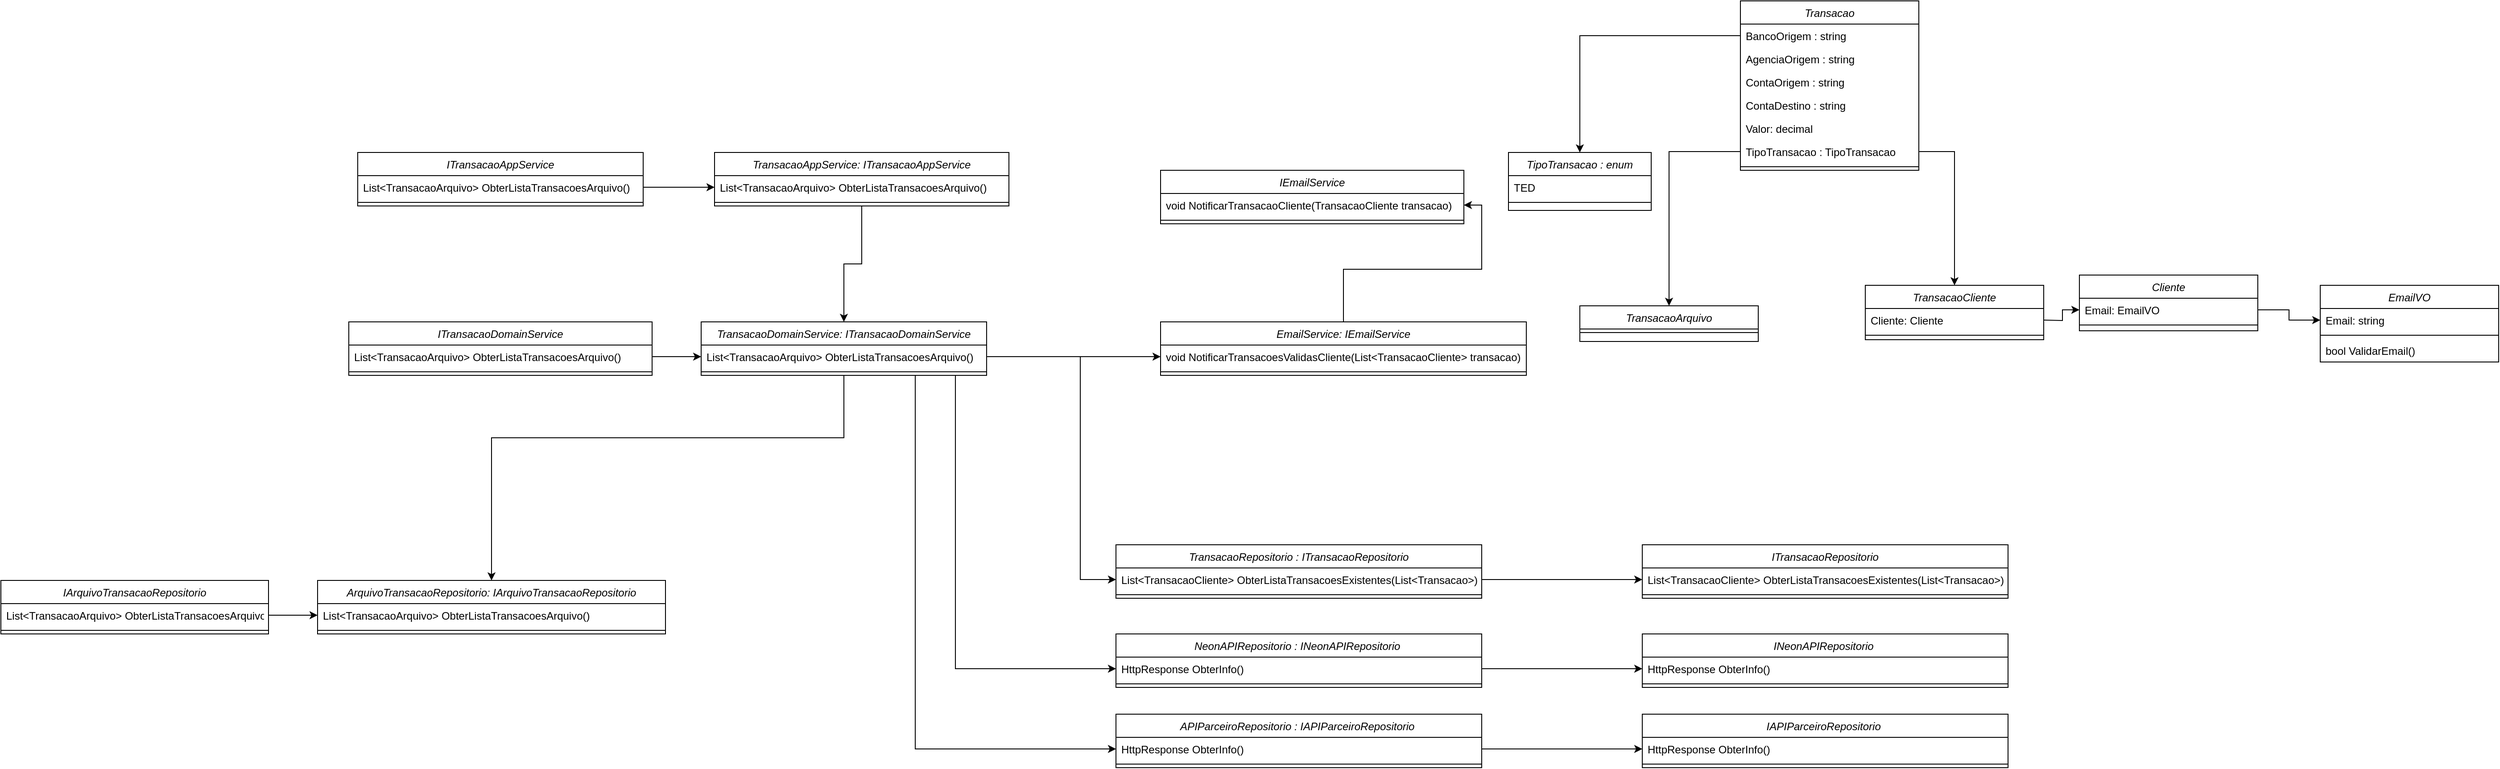 <mxfile version="18.1.1" type="device"><diagram id="C5RBs43oDa-KdzZeNtuy" name="Page-1"><mxGraphModel dx="2249" dy="786" grid="1" gridSize="10" guides="1" tooltips="1" connect="1" arrows="1" fold="1" page="1" pageScale="1" pageWidth="827" pageHeight="1169" math="0" shadow="0"><root><mxCell id="WIyWlLk6GJQsqaUBKTNV-0"/><mxCell id="WIyWlLk6GJQsqaUBKTNV-1" parent="WIyWlLk6GJQsqaUBKTNV-0"/><mxCell id="zkfFHV4jXpPFQw0GAbJ--0" value="TransacaoArquivo" style="swimlane;fontStyle=2;align=center;verticalAlign=top;childLayout=stackLayout;horizontal=1;startSize=26;horizontalStack=0;resizeParent=1;resizeLast=0;collapsible=1;marginBottom=0;rounded=0;shadow=0;strokeWidth=1;" parent="WIyWlLk6GJQsqaUBKTNV-1" vertex="1"><mxGeometry x="1370" y="392" width="200" height="40" as="geometry"><mxRectangle x="230" y="140" width="160" height="26" as="alternateBounds"/></mxGeometry></mxCell><mxCell id="zkfFHV4jXpPFQw0GAbJ--4" value="" style="line;html=1;strokeWidth=1;align=left;verticalAlign=middle;spacingTop=-1;spacingLeft=3;spacingRight=3;rotatable=0;labelPosition=right;points=[];portConstraint=eastwest;" parent="zkfFHV4jXpPFQw0GAbJ--0" vertex="1"><mxGeometry y="26" width="200" height="8" as="geometry"/></mxCell><mxCell id="B7VeZ5-pIDh_v_VpKQ9V-40" style="edgeStyle=orthogonalEdgeStyle;rounded=0;orthogonalLoop=1;jettySize=auto;html=1;" edge="1" parent="WIyWlLk6GJQsqaUBKTNV-1" source="B7VeZ5-pIDh_v_VpKQ9V-3" target="B7VeZ5-pIDh_v_VpKQ9V-33"><mxGeometry relative="1" as="geometry"/></mxCell><mxCell id="B7VeZ5-pIDh_v_VpKQ9V-3" value="TransacaoAppService: ITransacaoAppService" style="swimlane;fontStyle=2;align=center;verticalAlign=top;childLayout=stackLayout;horizontal=1;startSize=26;horizontalStack=0;resizeParent=1;resizeLast=0;collapsible=1;marginBottom=0;rounded=0;shadow=0;strokeWidth=1;" vertex="1" parent="WIyWlLk6GJQsqaUBKTNV-1"><mxGeometry x="400" y="220" width="330" height="60" as="geometry"><mxRectangle x="230" y="140" width="160" height="26" as="alternateBounds"/></mxGeometry></mxCell><mxCell id="B7VeZ5-pIDh_v_VpKQ9V-4" value="List&lt;TransacaoArquivo&gt; ObterListaTransacoesArquivo()" style="text;align=left;verticalAlign=top;spacingLeft=4;spacingRight=4;overflow=hidden;rotatable=0;points=[[0,0.5],[1,0.5]];portConstraint=eastwest;" vertex="1" parent="B7VeZ5-pIDh_v_VpKQ9V-3"><mxGeometry y="26" width="330" height="26" as="geometry"/></mxCell><mxCell id="B7VeZ5-pIDh_v_VpKQ9V-10" value="" style="line;html=1;strokeWidth=1;align=left;verticalAlign=middle;spacingTop=-1;spacingLeft=3;spacingRight=3;rotatable=0;labelPosition=right;points=[];portConstraint=eastwest;" vertex="1" parent="B7VeZ5-pIDh_v_VpKQ9V-3"><mxGeometry y="52" width="330" height="8" as="geometry"/></mxCell><mxCell id="B7VeZ5-pIDh_v_VpKQ9V-11" value="ITransacaoAppService" style="swimlane;fontStyle=2;align=center;verticalAlign=top;childLayout=stackLayout;horizontal=1;startSize=26;horizontalStack=0;resizeParent=1;resizeLast=0;collapsible=1;marginBottom=0;rounded=0;shadow=0;strokeWidth=1;" vertex="1" parent="WIyWlLk6GJQsqaUBKTNV-1"><mxGeometry y="220" width="320" height="60" as="geometry"><mxRectangle x="230" y="140" width="160" height="26" as="alternateBounds"/></mxGeometry></mxCell><mxCell id="B7VeZ5-pIDh_v_VpKQ9V-12" value="List&lt;TransacaoArquivo&gt; ObterListaTransacoesArquivo()" style="text;align=left;verticalAlign=top;spacingLeft=4;spacingRight=4;overflow=hidden;rotatable=0;points=[[0,0.5],[1,0.5]];portConstraint=eastwest;" vertex="1" parent="B7VeZ5-pIDh_v_VpKQ9V-11"><mxGeometry y="26" width="320" height="26" as="geometry"/></mxCell><mxCell id="B7VeZ5-pIDh_v_VpKQ9V-18" value="" style="line;html=1;strokeWidth=1;align=left;verticalAlign=middle;spacingTop=-1;spacingLeft=3;spacingRight=3;rotatable=0;labelPosition=right;points=[];portConstraint=eastwest;" vertex="1" parent="B7VeZ5-pIDh_v_VpKQ9V-11"><mxGeometry y="52" width="320" height="8" as="geometry"/></mxCell><mxCell id="B7VeZ5-pIDh_v_VpKQ9V-19" value="ArquivoTransacaoRepositorio: IArquivoTransacaoRepositorio" style="swimlane;fontStyle=2;align=center;verticalAlign=top;childLayout=stackLayout;horizontal=1;startSize=26;horizontalStack=0;resizeParent=1;resizeLast=0;collapsible=1;marginBottom=0;rounded=0;shadow=0;strokeWidth=1;" vertex="1" parent="WIyWlLk6GJQsqaUBKTNV-1"><mxGeometry x="-45" y="700" width="390" height="60" as="geometry"><mxRectangle x="230" y="140" width="160" height="26" as="alternateBounds"/></mxGeometry></mxCell><mxCell id="B7VeZ5-pIDh_v_VpKQ9V-20" value="List&lt;TransacaoArquivo&gt; ObterListaTransacoesArquivo()" style="text;align=left;verticalAlign=top;spacingLeft=4;spacingRight=4;overflow=hidden;rotatable=0;points=[[0,0.5],[1,0.5]];portConstraint=eastwest;" vertex="1" parent="B7VeZ5-pIDh_v_VpKQ9V-19"><mxGeometry y="26" width="390" height="26" as="geometry"/></mxCell><mxCell id="B7VeZ5-pIDh_v_VpKQ9V-26" value="" style="line;html=1;strokeWidth=1;align=left;verticalAlign=middle;spacingTop=-1;spacingLeft=3;spacingRight=3;rotatable=0;labelPosition=right;points=[];portConstraint=eastwest;" vertex="1" parent="B7VeZ5-pIDh_v_VpKQ9V-19"><mxGeometry y="52" width="390" height="8" as="geometry"/></mxCell><mxCell id="B7VeZ5-pIDh_v_VpKQ9V-29" value="IArquivoTransacaoRepositorio" style="swimlane;fontStyle=2;align=center;verticalAlign=top;childLayout=stackLayout;horizontal=1;startSize=26;horizontalStack=0;resizeParent=1;resizeLast=0;collapsible=1;marginBottom=0;rounded=0;shadow=0;strokeWidth=1;" vertex="1" parent="WIyWlLk6GJQsqaUBKTNV-1"><mxGeometry x="-400" y="700" width="300" height="60" as="geometry"><mxRectangle x="230" y="140" width="160" height="26" as="alternateBounds"/></mxGeometry></mxCell><mxCell id="B7VeZ5-pIDh_v_VpKQ9V-30" value="List&lt;TransacaoArquivo&gt; ObterListaTransacoesArquivo()" style="text;align=left;verticalAlign=top;spacingLeft=4;spacingRight=4;overflow=hidden;rotatable=0;points=[[0,0.5],[1,0.5]];portConstraint=eastwest;fontStyle=0" vertex="1" parent="B7VeZ5-pIDh_v_VpKQ9V-29"><mxGeometry y="26" width="300" height="26" as="geometry"/></mxCell><mxCell id="B7VeZ5-pIDh_v_VpKQ9V-31" value="" style="line;html=1;strokeWidth=1;align=left;verticalAlign=middle;spacingTop=-1;spacingLeft=3;spacingRight=3;rotatable=0;labelPosition=right;points=[];portConstraint=eastwest;" vertex="1" parent="B7VeZ5-pIDh_v_VpKQ9V-29"><mxGeometry y="52" width="300" height="8" as="geometry"/></mxCell><mxCell id="B7VeZ5-pIDh_v_VpKQ9V-32" style="edgeStyle=orthogonalEdgeStyle;rounded=0;orthogonalLoop=1;jettySize=auto;html=1;exitX=1;exitY=0.5;exitDx=0;exitDy=0;" edge="1" parent="WIyWlLk6GJQsqaUBKTNV-1" source="B7VeZ5-pIDh_v_VpKQ9V-12" target="B7VeZ5-pIDh_v_VpKQ9V-4"><mxGeometry relative="1" as="geometry"/></mxCell><mxCell id="B7VeZ5-pIDh_v_VpKQ9V-41" style="edgeStyle=orthogonalEdgeStyle;rounded=0;orthogonalLoop=1;jettySize=auto;html=1;" edge="1" parent="WIyWlLk6GJQsqaUBKTNV-1" source="B7VeZ5-pIDh_v_VpKQ9V-33" target="B7VeZ5-pIDh_v_VpKQ9V-19"><mxGeometry relative="1" as="geometry"><Array as="points"><mxPoint x="545" y="540"/><mxPoint x="150" y="540"/></Array></mxGeometry></mxCell><mxCell id="B7VeZ5-pIDh_v_VpKQ9V-133" style="edgeStyle=orthogonalEdgeStyle;rounded=0;orthogonalLoop=1;jettySize=auto;html=1;exitX=0.75;exitY=1;exitDx=0;exitDy=0;" edge="1" parent="WIyWlLk6GJQsqaUBKTNV-1" source="B7VeZ5-pIDh_v_VpKQ9V-33" target="B7VeZ5-pIDh_v_VpKQ9V-123"><mxGeometry relative="1" as="geometry"><Array as="points"><mxPoint x="670" y="470"/><mxPoint x="670" y="799"/></Array></mxGeometry></mxCell><mxCell id="B7VeZ5-pIDh_v_VpKQ9V-134" style="edgeStyle=orthogonalEdgeStyle;rounded=0;orthogonalLoop=1;jettySize=auto;html=1;exitX=0.75;exitY=1;exitDx=0;exitDy=0;" edge="1" parent="WIyWlLk6GJQsqaUBKTNV-1" source="B7VeZ5-pIDh_v_VpKQ9V-33" target="B7VeZ5-pIDh_v_VpKQ9V-130"><mxGeometry relative="1" as="geometry"/></mxCell><mxCell id="B7VeZ5-pIDh_v_VpKQ9V-33" value="TransacaoDomainService: ITransacaoDomainService" style="swimlane;fontStyle=2;align=center;verticalAlign=top;childLayout=stackLayout;horizontal=1;startSize=26;horizontalStack=0;resizeParent=1;resizeLast=0;collapsible=1;marginBottom=0;rounded=0;shadow=0;strokeWidth=1;" vertex="1" parent="WIyWlLk6GJQsqaUBKTNV-1"><mxGeometry x="385" y="410" width="320" height="60" as="geometry"><mxRectangle x="230" y="140" width="160" height="26" as="alternateBounds"/></mxGeometry></mxCell><mxCell id="B7VeZ5-pIDh_v_VpKQ9V-34" value="List&lt;TransacaoArquivo&gt; ObterListaTransacoesArquivo()" style="text;align=left;verticalAlign=top;spacingLeft=4;spacingRight=4;overflow=hidden;rotatable=0;points=[[0,0.5],[1,0.5]];portConstraint=eastwest;" vertex="1" parent="B7VeZ5-pIDh_v_VpKQ9V-33"><mxGeometry y="26" width="320" height="26" as="geometry"/></mxCell><mxCell id="B7VeZ5-pIDh_v_VpKQ9V-35" value="" style="line;html=1;strokeWidth=1;align=left;verticalAlign=middle;spacingTop=-1;spacingLeft=3;spacingRight=3;rotatable=0;labelPosition=right;points=[];portConstraint=eastwest;" vertex="1" parent="B7VeZ5-pIDh_v_VpKQ9V-33"><mxGeometry y="52" width="320" height="8" as="geometry"/></mxCell><mxCell id="B7VeZ5-pIDh_v_VpKQ9V-36" value="ITransacaoDomainService" style="swimlane;fontStyle=2;align=center;verticalAlign=top;childLayout=stackLayout;horizontal=1;startSize=26;horizontalStack=0;resizeParent=1;resizeLast=0;collapsible=1;marginBottom=0;rounded=0;shadow=0;strokeWidth=1;" vertex="1" parent="WIyWlLk6GJQsqaUBKTNV-1"><mxGeometry x="-10" y="410" width="340" height="60" as="geometry"><mxRectangle x="230" y="140" width="160" height="26" as="alternateBounds"/></mxGeometry></mxCell><mxCell id="B7VeZ5-pIDh_v_VpKQ9V-37" value="List&lt;TransacaoArquivo&gt; ObterListaTransacoesArquivo()" style="text;align=left;verticalAlign=top;spacingLeft=4;spacingRight=4;overflow=hidden;rotatable=0;points=[[0,0.5],[1,0.5]];portConstraint=eastwest;" vertex="1" parent="B7VeZ5-pIDh_v_VpKQ9V-36"><mxGeometry y="26" width="340" height="26" as="geometry"/></mxCell><mxCell id="B7VeZ5-pIDh_v_VpKQ9V-38" value="" style="line;html=1;strokeWidth=1;align=left;verticalAlign=middle;spacingTop=-1;spacingLeft=3;spacingRight=3;rotatable=0;labelPosition=right;points=[];portConstraint=eastwest;" vertex="1" parent="B7VeZ5-pIDh_v_VpKQ9V-36"><mxGeometry y="52" width="340" height="8" as="geometry"/></mxCell><mxCell id="B7VeZ5-pIDh_v_VpKQ9V-39" style="edgeStyle=orthogonalEdgeStyle;rounded=0;orthogonalLoop=1;jettySize=auto;html=1;exitX=1;exitY=0.5;exitDx=0;exitDy=0;" edge="1" parent="WIyWlLk6GJQsqaUBKTNV-1" source="B7VeZ5-pIDh_v_VpKQ9V-37" target="B7VeZ5-pIDh_v_VpKQ9V-34"><mxGeometry relative="1" as="geometry"/></mxCell><mxCell id="B7VeZ5-pIDh_v_VpKQ9V-42" style="edgeStyle=orthogonalEdgeStyle;rounded=0;orthogonalLoop=1;jettySize=auto;html=1;exitX=1;exitY=0.5;exitDx=0;exitDy=0;entryX=0;entryY=0.5;entryDx=0;entryDy=0;" edge="1" parent="WIyWlLk6GJQsqaUBKTNV-1" source="B7VeZ5-pIDh_v_VpKQ9V-30" target="B7VeZ5-pIDh_v_VpKQ9V-20"><mxGeometry relative="1" as="geometry"/></mxCell><mxCell id="B7VeZ5-pIDh_v_VpKQ9V-49" style="edgeStyle=orthogonalEdgeStyle;rounded=0;orthogonalLoop=1;jettySize=auto;html=1;exitX=0.5;exitY=0;exitDx=0;exitDy=0;" edge="1" parent="WIyWlLk6GJQsqaUBKTNV-1" source="B7VeZ5-pIDh_v_VpKQ9V-43" target="B7VeZ5-pIDh_v_VpKQ9V-47"><mxGeometry relative="1" as="geometry"/></mxCell><mxCell id="B7VeZ5-pIDh_v_VpKQ9V-43" value="EmailService: IEmailService" style="swimlane;fontStyle=2;align=center;verticalAlign=top;childLayout=stackLayout;horizontal=1;startSize=26;horizontalStack=0;resizeParent=1;resizeLast=0;collapsible=1;marginBottom=0;rounded=0;shadow=0;strokeWidth=1;" vertex="1" parent="WIyWlLk6GJQsqaUBKTNV-1"><mxGeometry x="900" y="410" width="410" height="60" as="geometry"><mxRectangle x="230" y="140" width="160" height="26" as="alternateBounds"/></mxGeometry></mxCell><mxCell id="B7VeZ5-pIDh_v_VpKQ9V-44" value="void NotificarTransacoesValidasCliente(List&lt;TransacaoCliente&gt; transacao)" style="text;align=left;verticalAlign=top;spacingLeft=4;spacingRight=4;overflow=hidden;rotatable=0;points=[[0,0.5],[1,0.5]];portConstraint=eastwest;" vertex="1" parent="B7VeZ5-pIDh_v_VpKQ9V-43"><mxGeometry y="26" width="410" height="26" as="geometry"/></mxCell><mxCell id="B7VeZ5-pIDh_v_VpKQ9V-45" value="" style="line;html=1;strokeWidth=1;align=left;verticalAlign=middle;spacingTop=-1;spacingLeft=3;spacingRight=3;rotatable=0;labelPosition=right;points=[];portConstraint=eastwest;" vertex="1" parent="B7VeZ5-pIDh_v_VpKQ9V-43"><mxGeometry y="52" width="410" height="8" as="geometry"/></mxCell><mxCell id="B7VeZ5-pIDh_v_VpKQ9V-46" value="IEmailService" style="swimlane;fontStyle=2;align=center;verticalAlign=top;childLayout=stackLayout;horizontal=1;startSize=26;horizontalStack=0;resizeParent=1;resizeLast=0;collapsible=1;marginBottom=0;rounded=0;shadow=0;strokeWidth=1;" vertex="1" parent="WIyWlLk6GJQsqaUBKTNV-1"><mxGeometry x="900" y="240" width="340" height="60" as="geometry"><mxRectangle x="230" y="140" width="160" height="26" as="alternateBounds"/></mxGeometry></mxCell><mxCell id="B7VeZ5-pIDh_v_VpKQ9V-47" value="void NotificarTransacaoCliente(TransacaoCliente transacao)" style="text;align=left;verticalAlign=top;spacingLeft=4;spacingRight=4;overflow=hidden;rotatable=0;points=[[0,0.5],[1,0.5]];portConstraint=eastwest;" vertex="1" parent="B7VeZ5-pIDh_v_VpKQ9V-46"><mxGeometry y="26" width="340" height="26" as="geometry"/></mxCell><mxCell id="B7VeZ5-pIDh_v_VpKQ9V-48" value="" style="line;html=1;strokeWidth=1;align=left;verticalAlign=middle;spacingTop=-1;spacingLeft=3;spacingRight=3;rotatable=0;labelPosition=right;points=[];portConstraint=eastwest;" vertex="1" parent="B7VeZ5-pIDh_v_VpKQ9V-46"><mxGeometry y="52" width="340" height="8" as="geometry"/></mxCell><mxCell id="B7VeZ5-pIDh_v_VpKQ9V-50" style="edgeStyle=orthogonalEdgeStyle;rounded=0;orthogonalLoop=1;jettySize=auto;html=1;exitX=1;exitY=0.5;exitDx=0;exitDy=0;" edge="1" parent="WIyWlLk6GJQsqaUBKTNV-1" source="B7VeZ5-pIDh_v_VpKQ9V-34" target="B7VeZ5-pIDh_v_VpKQ9V-44"><mxGeometry relative="1" as="geometry"/></mxCell><mxCell id="B7VeZ5-pIDh_v_VpKQ9V-51" value="ITransacaoRepositorio" style="swimlane;fontStyle=2;align=center;verticalAlign=top;childLayout=stackLayout;horizontal=1;startSize=26;horizontalStack=0;resizeParent=1;resizeLast=0;collapsible=1;marginBottom=0;rounded=0;shadow=0;strokeWidth=1;" vertex="1" parent="WIyWlLk6GJQsqaUBKTNV-1"><mxGeometry x="1440" y="660" width="410" height="60" as="geometry"><mxRectangle x="230" y="140" width="160" height="26" as="alternateBounds"/></mxGeometry></mxCell><mxCell id="B7VeZ5-pIDh_v_VpKQ9V-52" value="List&lt;TransacaoCliente&gt; ObterListaTransacoesExistentes(List&lt;Transacao&gt;)" style="text;align=left;verticalAlign=top;spacingLeft=4;spacingRight=4;overflow=hidden;rotatable=0;points=[[0,0.5],[1,0.5]];portConstraint=eastwest;" vertex="1" parent="B7VeZ5-pIDh_v_VpKQ9V-51"><mxGeometry y="26" width="410" height="26" as="geometry"/></mxCell><mxCell id="B7VeZ5-pIDh_v_VpKQ9V-53" value="" style="line;html=1;strokeWidth=1;align=left;verticalAlign=middle;spacingTop=-1;spacingLeft=3;spacingRight=3;rotatable=0;labelPosition=right;points=[];portConstraint=eastwest;" vertex="1" parent="B7VeZ5-pIDh_v_VpKQ9V-51"><mxGeometry y="52" width="410" height="8" as="geometry"/></mxCell><mxCell id="B7VeZ5-pIDh_v_VpKQ9V-54" value="TransacaoRepositorio : ITransacaoRepositorio" style="swimlane;fontStyle=2;align=center;verticalAlign=top;childLayout=stackLayout;horizontal=1;startSize=26;horizontalStack=0;resizeParent=1;resizeLast=0;collapsible=1;marginBottom=0;rounded=0;shadow=0;strokeWidth=1;" vertex="1" parent="WIyWlLk6GJQsqaUBKTNV-1"><mxGeometry x="850" y="660" width="410" height="60" as="geometry"><mxRectangle x="230" y="140" width="160" height="26" as="alternateBounds"/></mxGeometry></mxCell><mxCell id="B7VeZ5-pIDh_v_VpKQ9V-55" value="List&lt;TransacaoCliente&gt; ObterListaTransacoesExistentes(List&lt;Transacao&gt;)" style="text;align=left;verticalAlign=top;spacingLeft=4;spacingRight=4;overflow=hidden;rotatable=0;points=[[0,0.5],[1,0.5]];portConstraint=eastwest;" vertex="1" parent="B7VeZ5-pIDh_v_VpKQ9V-54"><mxGeometry y="26" width="410" height="26" as="geometry"/></mxCell><mxCell id="B7VeZ5-pIDh_v_VpKQ9V-56" value="" style="line;html=1;strokeWidth=1;align=left;verticalAlign=middle;spacingTop=-1;spacingLeft=3;spacingRight=3;rotatable=0;labelPosition=right;points=[];portConstraint=eastwest;" vertex="1" parent="B7VeZ5-pIDh_v_VpKQ9V-54"><mxGeometry y="52" width="410" height="8" as="geometry"/></mxCell><mxCell id="B7VeZ5-pIDh_v_VpKQ9V-57" style="edgeStyle=orthogonalEdgeStyle;rounded=0;orthogonalLoop=1;jettySize=auto;html=1;exitX=1;exitY=0.5;exitDx=0;exitDy=0;entryX=0;entryY=0.5;entryDx=0;entryDy=0;" edge="1" parent="WIyWlLk6GJQsqaUBKTNV-1" source="B7VeZ5-pIDh_v_VpKQ9V-55" target="B7VeZ5-pIDh_v_VpKQ9V-52"><mxGeometry relative="1" as="geometry"/></mxCell><mxCell id="B7VeZ5-pIDh_v_VpKQ9V-59" style="edgeStyle=orthogonalEdgeStyle;rounded=0;orthogonalLoop=1;jettySize=auto;html=1;exitX=1;exitY=0.5;exitDx=0;exitDy=0;" edge="1" parent="WIyWlLk6GJQsqaUBKTNV-1" source="B7VeZ5-pIDh_v_VpKQ9V-34" target="B7VeZ5-pIDh_v_VpKQ9V-55"><mxGeometry relative="1" as="geometry"><Array as="points"><mxPoint x="810" y="449"/><mxPoint x="810" y="699"/></Array></mxGeometry></mxCell><mxCell id="B7VeZ5-pIDh_v_VpKQ9V-68" value="TipoTransacao : enum" style="swimlane;fontStyle=2;align=center;verticalAlign=top;childLayout=stackLayout;horizontal=1;startSize=26;horizontalStack=0;resizeParent=1;resizeLast=0;collapsible=1;marginBottom=0;rounded=0;shadow=0;strokeWidth=1;" vertex="1" parent="WIyWlLk6GJQsqaUBKTNV-1"><mxGeometry x="1290" y="220" width="160" height="65" as="geometry"><mxRectangle x="230" y="140" width="160" height="26" as="alternateBounds"/></mxGeometry></mxCell><mxCell id="B7VeZ5-pIDh_v_VpKQ9V-69" value="TED" style="text;align=left;verticalAlign=top;spacingLeft=4;spacingRight=4;overflow=hidden;rotatable=0;points=[[0,0.5],[1,0.5]];portConstraint=eastwest;" vertex="1" parent="B7VeZ5-pIDh_v_VpKQ9V-68"><mxGeometry y="26" width="160" height="26" as="geometry"/></mxCell><mxCell id="B7VeZ5-pIDh_v_VpKQ9V-75" value="" style="line;html=1;strokeWidth=1;align=left;verticalAlign=middle;spacingTop=-1;spacingLeft=3;spacingRight=3;rotatable=0;labelPosition=right;points=[];portConstraint=eastwest;" vertex="1" parent="B7VeZ5-pIDh_v_VpKQ9V-68"><mxGeometry y="52" width="160" height="8" as="geometry"/></mxCell><mxCell id="B7VeZ5-pIDh_v_VpKQ9V-77" value="TransacaoCliente" style="swimlane;fontStyle=2;align=center;verticalAlign=top;childLayout=stackLayout;horizontal=1;startSize=26;horizontalStack=0;resizeParent=1;resizeLast=0;collapsible=1;marginBottom=0;rounded=0;shadow=0;strokeWidth=1;" vertex="1" parent="WIyWlLk6GJQsqaUBKTNV-1"><mxGeometry x="1690" y="369" width="200" height="61" as="geometry"><mxRectangle x="230" y="140" width="160" height="26" as="alternateBounds"/></mxGeometry></mxCell><mxCell id="B7VeZ5-pIDh_v_VpKQ9V-103" value="Cliente: Cliente" style="text;align=left;verticalAlign=top;spacingLeft=4;spacingRight=4;overflow=hidden;rotatable=0;points=[[0,0.5],[1,0.5]];portConstraint=eastwest;rounded=0;shadow=0;html=0;" vertex="1" parent="B7VeZ5-pIDh_v_VpKQ9V-77"><mxGeometry y="26" width="200" height="26" as="geometry"/></mxCell><mxCell id="B7VeZ5-pIDh_v_VpKQ9V-84" value="" style="line;html=1;strokeWidth=1;align=left;verticalAlign=middle;spacingTop=-1;spacingLeft=3;spacingRight=3;rotatable=0;labelPosition=right;points=[];portConstraint=eastwest;" vertex="1" parent="B7VeZ5-pIDh_v_VpKQ9V-77"><mxGeometry y="52" width="200" height="8" as="geometry"/></mxCell><mxCell id="B7VeZ5-pIDh_v_VpKQ9V-85" value="Transacao" style="swimlane;fontStyle=2;align=center;verticalAlign=top;childLayout=stackLayout;horizontal=1;startSize=26;horizontalStack=0;resizeParent=1;resizeLast=0;collapsible=1;marginBottom=0;rounded=0;shadow=0;strokeWidth=1;" vertex="1" parent="WIyWlLk6GJQsqaUBKTNV-1"><mxGeometry x="1550" y="50" width="200" height="190" as="geometry"><mxRectangle x="230" y="140" width="160" height="26" as="alternateBounds"/></mxGeometry></mxCell><mxCell id="B7VeZ5-pIDh_v_VpKQ9V-86" value="BancoOrigem : string" style="text;align=left;verticalAlign=top;spacingLeft=4;spacingRight=4;overflow=hidden;rotatable=0;points=[[0,0.5],[1,0.5]];portConstraint=eastwest;" vertex="1" parent="B7VeZ5-pIDh_v_VpKQ9V-85"><mxGeometry y="26" width="200" height="26" as="geometry"/></mxCell><mxCell id="B7VeZ5-pIDh_v_VpKQ9V-87" value="AgenciaOrigem : string" style="text;align=left;verticalAlign=top;spacingLeft=4;spacingRight=4;overflow=hidden;rotatable=0;points=[[0,0.5],[1,0.5]];portConstraint=eastwest;rounded=0;shadow=0;html=0;" vertex="1" parent="B7VeZ5-pIDh_v_VpKQ9V-85"><mxGeometry y="52" width="200" height="26" as="geometry"/></mxCell><mxCell id="B7VeZ5-pIDh_v_VpKQ9V-88" value="ContaOrigem : string&#10;" style="text;align=left;verticalAlign=top;spacingLeft=4;spacingRight=4;overflow=hidden;rotatable=0;points=[[0,0.5],[1,0.5]];portConstraint=eastwest;rounded=0;shadow=0;html=0;" vertex="1" parent="B7VeZ5-pIDh_v_VpKQ9V-85"><mxGeometry y="78" width="200" height="26" as="geometry"/></mxCell><mxCell id="B7VeZ5-pIDh_v_VpKQ9V-89" value="ContaDestino : string&#10;" style="text;align=left;verticalAlign=top;spacingLeft=4;spacingRight=4;overflow=hidden;rotatable=0;points=[[0,0.5],[1,0.5]];portConstraint=eastwest;rounded=0;shadow=0;html=0;" vertex="1" parent="B7VeZ5-pIDh_v_VpKQ9V-85"><mxGeometry y="104" width="200" height="26" as="geometry"/></mxCell><mxCell id="B7VeZ5-pIDh_v_VpKQ9V-90" value="Valor: decimal" style="text;align=left;verticalAlign=top;spacingLeft=4;spacingRight=4;overflow=hidden;rotatable=0;points=[[0,0.5],[1,0.5]];portConstraint=eastwest;rounded=0;shadow=0;html=0;" vertex="1" parent="B7VeZ5-pIDh_v_VpKQ9V-85"><mxGeometry y="130" width="200" height="26" as="geometry"/></mxCell><mxCell id="B7VeZ5-pIDh_v_VpKQ9V-91" value="TipoTransacao : TipoTransacao" style="text;align=left;verticalAlign=top;spacingLeft=4;spacingRight=4;overflow=hidden;rotatable=0;points=[[0,0.5],[1,0.5]];portConstraint=eastwest;rounded=0;shadow=0;html=0;" vertex="1" parent="B7VeZ5-pIDh_v_VpKQ9V-85"><mxGeometry y="156" width="200" height="26" as="geometry"/></mxCell><mxCell id="B7VeZ5-pIDh_v_VpKQ9V-92" value="" style="line;html=1;strokeWidth=1;align=left;verticalAlign=middle;spacingTop=-1;spacingLeft=3;spacingRight=3;rotatable=0;labelPosition=right;points=[];portConstraint=eastwest;" vertex="1" parent="B7VeZ5-pIDh_v_VpKQ9V-85"><mxGeometry y="182" width="200" height="8" as="geometry"/></mxCell><mxCell id="B7VeZ5-pIDh_v_VpKQ9V-93" style="edgeStyle=orthogonalEdgeStyle;rounded=0;orthogonalLoop=1;jettySize=auto;html=1;" edge="1" parent="WIyWlLk6GJQsqaUBKTNV-1" source="B7VeZ5-pIDh_v_VpKQ9V-91" target="B7VeZ5-pIDh_v_VpKQ9V-77"><mxGeometry relative="1" as="geometry"/></mxCell><mxCell id="B7VeZ5-pIDh_v_VpKQ9V-95" value="Cliente" style="swimlane;fontStyle=2;align=center;verticalAlign=top;childLayout=stackLayout;horizontal=1;startSize=26;horizontalStack=0;resizeParent=1;resizeLast=0;collapsible=1;marginBottom=0;rounded=0;shadow=0;strokeWidth=1;" vertex="1" parent="WIyWlLk6GJQsqaUBKTNV-1"><mxGeometry x="1930" y="357.5" width="200" height="62.5" as="geometry"><mxRectangle x="230" y="140" width="160" height="26" as="alternateBounds"/></mxGeometry></mxCell><mxCell id="B7VeZ5-pIDh_v_VpKQ9V-96" value="Email: EmailVO" style="text;align=left;verticalAlign=top;spacingLeft=4;spacingRight=4;overflow=hidden;rotatable=0;points=[[0,0.5],[1,0.5]];portConstraint=eastwest;" vertex="1" parent="B7VeZ5-pIDh_v_VpKQ9V-95"><mxGeometry y="26" width="200" height="26" as="geometry"/></mxCell><mxCell id="B7VeZ5-pIDh_v_VpKQ9V-102" value="" style="line;html=1;strokeWidth=1;align=left;verticalAlign=middle;spacingTop=-1;spacingLeft=3;spacingRight=3;rotatable=0;labelPosition=right;points=[];portConstraint=eastwest;" vertex="1" parent="B7VeZ5-pIDh_v_VpKQ9V-95"><mxGeometry y="52" width="200" height="8" as="geometry"/></mxCell><mxCell id="B7VeZ5-pIDh_v_VpKQ9V-104" value="EmailVO" style="swimlane;fontStyle=2;align=center;verticalAlign=top;childLayout=stackLayout;horizontal=1;startSize=26;horizontalStack=0;resizeParent=1;resizeLast=0;collapsible=1;marginBottom=0;rounded=0;shadow=0;strokeWidth=1;" vertex="1" parent="WIyWlLk6GJQsqaUBKTNV-1"><mxGeometry x="2200" y="369" width="200" height="86" as="geometry"><mxRectangle x="230" y="140" width="160" height="26" as="alternateBounds"/></mxGeometry></mxCell><mxCell id="B7VeZ5-pIDh_v_VpKQ9V-105" value="Email: string" style="text;align=left;verticalAlign=top;spacingLeft=4;spacingRight=4;overflow=hidden;rotatable=0;points=[[0,0.5],[1,0.5]];portConstraint=eastwest;" vertex="1" parent="B7VeZ5-pIDh_v_VpKQ9V-104"><mxGeometry y="26" width="200" height="26" as="geometry"/></mxCell><mxCell id="B7VeZ5-pIDh_v_VpKQ9V-106" value="" style="line;html=1;strokeWidth=1;align=left;verticalAlign=middle;spacingTop=-1;spacingLeft=3;spacingRight=3;rotatable=0;labelPosition=right;points=[];portConstraint=eastwest;" vertex="1" parent="B7VeZ5-pIDh_v_VpKQ9V-104"><mxGeometry y="52" width="200" height="8" as="geometry"/></mxCell><mxCell id="B7VeZ5-pIDh_v_VpKQ9V-109" value="bool ValidarEmail()" style="text;align=left;verticalAlign=top;spacingLeft=4;spacingRight=4;overflow=hidden;rotatable=0;points=[[0,0.5],[1,0.5]];portConstraint=eastwest;" vertex="1" parent="B7VeZ5-pIDh_v_VpKQ9V-104"><mxGeometry y="60" width="200" height="26" as="geometry"/></mxCell><mxCell id="B7VeZ5-pIDh_v_VpKQ9V-107" style="edgeStyle=orthogonalEdgeStyle;rounded=0;orthogonalLoop=1;jettySize=auto;html=1;exitX=1;exitY=0.5;exitDx=0;exitDy=0;" edge="1" parent="WIyWlLk6GJQsqaUBKTNV-1" target="B7VeZ5-pIDh_v_VpKQ9V-96"><mxGeometry relative="1" as="geometry"><mxPoint x="1890" y="408" as="sourcePoint"/></mxGeometry></mxCell><mxCell id="B7VeZ5-pIDh_v_VpKQ9V-108" style="edgeStyle=orthogonalEdgeStyle;rounded=0;orthogonalLoop=1;jettySize=auto;html=1;exitX=1;exitY=0.5;exitDx=0;exitDy=0;" edge="1" parent="WIyWlLk6GJQsqaUBKTNV-1" source="B7VeZ5-pIDh_v_VpKQ9V-96" target="B7VeZ5-pIDh_v_VpKQ9V-105"><mxGeometry relative="1" as="geometry"/></mxCell><mxCell id="B7VeZ5-pIDh_v_VpKQ9V-110" style="edgeStyle=orthogonalEdgeStyle;rounded=0;orthogonalLoop=1;jettySize=auto;html=1;exitX=0;exitY=0.5;exitDx=0;exitDy=0;" edge="1" parent="WIyWlLk6GJQsqaUBKTNV-1" source="B7VeZ5-pIDh_v_VpKQ9V-86" target="B7VeZ5-pIDh_v_VpKQ9V-68"><mxGeometry relative="1" as="geometry"/></mxCell><mxCell id="B7VeZ5-pIDh_v_VpKQ9V-111" style="edgeStyle=orthogonalEdgeStyle;rounded=0;orthogonalLoop=1;jettySize=auto;html=1;exitX=0;exitY=0.5;exitDx=0;exitDy=0;" edge="1" parent="WIyWlLk6GJQsqaUBKTNV-1" source="B7VeZ5-pIDh_v_VpKQ9V-91" target="zkfFHV4jXpPFQw0GAbJ--0"><mxGeometry relative="1" as="geometry"/></mxCell><mxCell id="B7VeZ5-pIDh_v_VpKQ9V-119" value="INeonAPIRepositorio " style="swimlane;fontStyle=2;align=center;verticalAlign=top;childLayout=stackLayout;horizontal=1;startSize=26;horizontalStack=0;resizeParent=1;resizeLast=0;collapsible=1;marginBottom=0;rounded=0;shadow=0;strokeWidth=1;" vertex="1" parent="WIyWlLk6GJQsqaUBKTNV-1"><mxGeometry x="1440" y="760" width="410" height="60" as="geometry"><mxRectangle x="230" y="140" width="160" height="26" as="alternateBounds"/></mxGeometry></mxCell><mxCell id="B7VeZ5-pIDh_v_VpKQ9V-120" value="HttpResponse ObterInfo()" style="text;align=left;verticalAlign=top;spacingLeft=4;spacingRight=4;overflow=hidden;rotatable=0;points=[[0,0.5],[1,0.5]];portConstraint=eastwest;" vertex="1" parent="B7VeZ5-pIDh_v_VpKQ9V-119"><mxGeometry y="26" width="410" height="26" as="geometry"/></mxCell><mxCell id="B7VeZ5-pIDh_v_VpKQ9V-121" value="" style="line;html=1;strokeWidth=1;align=left;verticalAlign=middle;spacingTop=-1;spacingLeft=3;spacingRight=3;rotatable=0;labelPosition=right;points=[];portConstraint=eastwest;" vertex="1" parent="B7VeZ5-pIDh_v_VpKQ9V-119"><mxGeometry y="52" width="410" height="8" as="geometry"/></mxCell><mxCell id="B7VeZ5-pIDh_v_VpKQ9V-122" value="NeonAPIRepositorio : INeonAPIRepositorio " style="swimlane;fontStyle=2;align=center;verticalAlign=top;childLayout=stackLayout;horizontal=1;startSize=26;horizontalStack=0;resizeParent=1;resizeLast=0;collapsible=1;marginBottom=0;rounded=0;shadow=0;strokeWidth=1;" vertex="1" parent="WIyWlLk6GJQsqaUBKTNV-1"><mxGeometry x="850" y="760" width="410" height="60" as="geometry"><mxRectangle x="230" y="140" width="160" height="26" as="alternateBounds"/></mxGeometry></mxCell><mxCell id="B7VeZ5-pIDh_v_VpKQ9V-123" value="HttpResponse ObterInfo()" style="text;align=left;verticalAlign=top;spacingLeft=4;spacingRight=4;overflow=hidden;rotatable=0;points=[[0,0.5],[1,0.5]];portConstraint=eastwest;" vertex="1" parent="B7VeZ5-pIDh_v_VpKQ9V-122"><mxGeometry y="26" width="410" height="26" as="geometry"/></mxCell><mxCell id="B7VeZ5-pIDh_v_VpKQ9V-124" value="" style="line;html=1;strokeWidth=1;align=left;verticalAlign=middle;spacingTop=-1;spacingLeft=3;spacingRight=3;rotatable=0;labelPosition=right;points=[];portConstraint=eastwest;" vertex="1" parent="B7VeZ5-pIDh_v_VpKQ9V-122"><mxGeometry y="52" width="410" height="8" as="geometry"/></mxCell><mxCell id="B7VeZ5-pIDh_v_VpKQ9V-125" style="edgeStyle=orthogonalEdgeStyle;rounded=0;orthogonalLoop=1;jettySize=auto;html=1;exitX=1;exitY=0.5;exitDx=0;exitDy=0;entryX=0;entryY=0.5;entryDx=0;entryDy=0;" edge="1" parent="WIyWlLk6GJQsqaUBKTNV-1" source="B7VeZ5-pIDh_v_VpKQ9V-123" target="B7VeZ5-pIDh_v_VpKQ9V-120"><mxGeometry relative="1" as="geometry"/></mxCell><mxCell id="B7VeZ5-pIDh_v_VpKQ9V-126" value="IAPIParceiroRepositorio " style="swimlane;fontStyle=2;align=center;verticalAlign=top;childLayout=stackLayout;horizontal=1;startSize=26;horizontalStack=0;resizeParent=1;resizeLast=0;collapsible=1;marginBottom=0;rounded=0;shadow=0;strokeWidth=1;" vertex="1" parent="WIyWlLk6GJQsqaUBKTNV-1"><mxGeometry x="1440" y="850" width="410" height="60" as="geometry"><mxRectangle x="230" y="140" width="160" height="26" as="alternateBounds"/></mxGeometry></mxCell><mxCell id="B7VeZ5-pIDh_v_VpKQ9V-127" value="HttpResponse ObterInfo()" style="text;align=left;verticalAlign=top;spacingLeft=4;spacingRight=4;overflow=hidden;rotatable=0;points=[[0,0.5],[1,0.5]];portConstraint=eastwest;" vertex="1" parent="B7VeZ5-pIDh_v_VpKQ9V-126"><mxGeometry y="26" width="410" height="26" as="geometry"/></mxCell><mxCell id="B7VeZ5-pIDh_v_VpKQ9V-128" value="" style="line;html=1;strokeWidth=1;align=left;verticalAlign=middle;spacingTop=-1;spacingLeft=3;spacingRight=3;rotatable=0;labelPosition=right;points=[];portConstraint=eastwest;" vertex="1" parent="B7VeZ5-pIDh_v_VpKQ9V-126"><mxGeometry y="52" width="410" height="8" as="geometry"/></mxCell><mxCell id="B7VeZ5-pIDh_v_VpKQ9V-129" value="APIParceiroRepositorio : IAPIParceiroRepositorio " style="swimlane;fontStyle=2;align=center;verticalAlign=top;childLayout=stackLayout;horizontal=1;startSize=26;horizontalStack=0;resizeParent=1;resizeLast=0;collapsible=1;marginBottom=0;rounded=0;shadow=0;strokeWidth=1;" vertex="1" parent="WIyWlLk6GJQsqaUBKTNV-1"><mxGeometry x="850" y="850" width="410" height="60" as="geometry"><mxRectangle x="230" y="140" width="160" height="26" as="alternateBounds"/></mxGeometry></mxCell><mxCell id="B7VeZ5-pIDh_v_VpKQ9V-130" value="HttpResponse ObterInfo()" style="text;align=left;verticalAlign=top;spacingLeft=4;spacingRight=4;overflow=hidden;rotatable=0;points=[[0,0.5],[1,0.5]];portConstraint=eastwest;" vertex="1" parent="B7VeZ5-pIDh_v_VpKQ9V-129"><mxGeometry y="26" width="410" height="26" as="geometry"/></mxCell><mxCell id="B7VeZ5-pIDh_v_VpKQ9V-131" value="" style="line;html=1;strokeWidth=1;align=left;verticalAlign=middle;spacingTop=-1;spacingLeft=3;spacingRight=3;rotatable=0;labelPosition=right;points=[];portConstraint=eastwest;" vertex="1" parent="B7VeZ5-pIDh_v_VpKQ9V-129"><mxGeometry y="52" width="410" height="8" as="geometry"/></mxCell><mxCell id="B7VeZ5-pIDh_v_VpKQ9V-132" style="edgeStyle=orthogonalEdgeStyle;rounded=0;orthogonalLoop=1;jettySize=auto;html=1;exitX=1;exitY=0.5;exitDx=0;exitDy=0;entryX=0;entryY=0.5;entryDx=0;entryDy=0;" edge="1" parent="WIyWlLk6GJQsqaUBKTNV-1" source="B7VeZ5-pIDh_v_VpKQ9V-130" target="B7VeZ5-pIDh_v_VpKQ9V-127"><mxGeometry relative="1" as="geometry"/></mxCell></root></mxGraphModel></diagram></mxfile>
